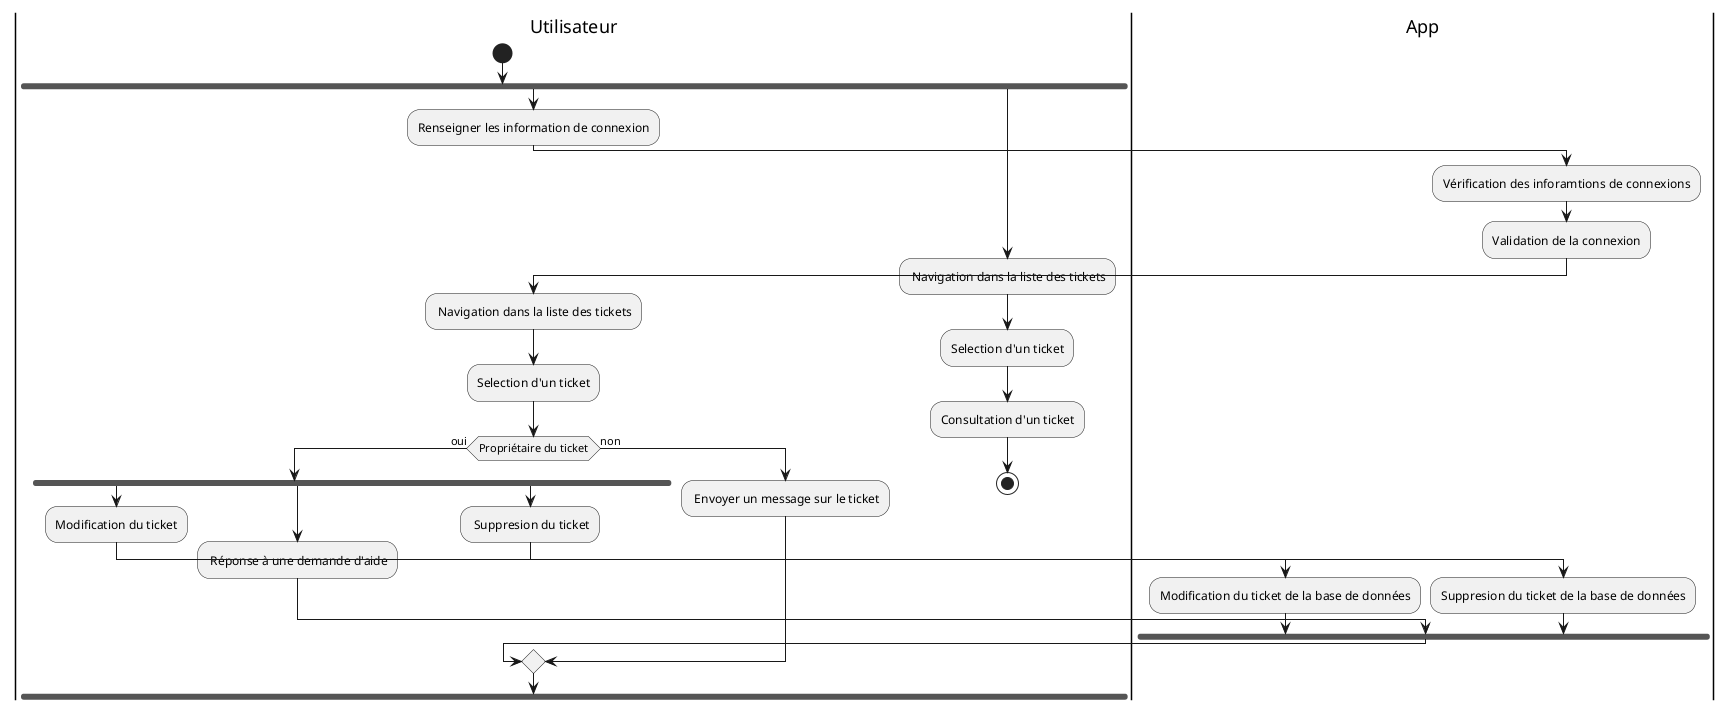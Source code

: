 @startuml
|Utilisateur|
start
fork
:Renseigner les information de connexion;
|App|
:Vérification des inforamtions de connexions;
:Validation de la connexion;
|Utilisateur|
: Navigation dans la liste des tickets;
:Selection d'un ticket;
if (Propriétaire du ticket) then (oui)
	fork 
    	:Modification du ticket;
        |App|
        :Modification du ticket de la base de données;
    fork again 
    	|Utilisateur|
    	: Réponse à une demande d'aide;
    fork again 
    	: Suppresion du ticket;
        |App|
        :Suppresion du ticket de la base de données;
        
    end fork
    
else (non)
	|Utilisateur|
	: Envoyer un message sur le ticket;
endif

fork again 
|Utilisateur|
: Navigation dans la liste des tickets;
:Selection d'un ticket;
:Consultation d'un ticket;
	
stop
@enduml